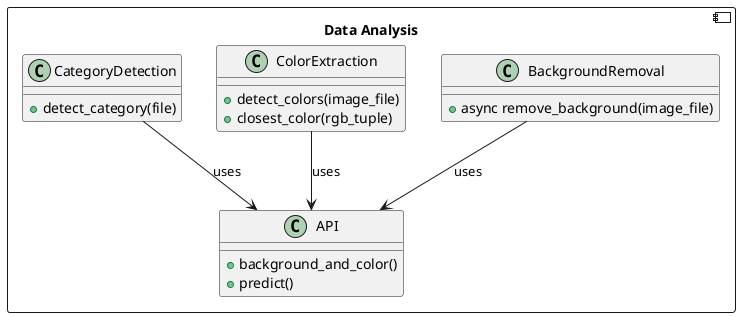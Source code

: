 @startuml

component "Data Analysis" {
    class BackgroundRemoval {
        +async remove_background(image_file)
    }
    class ColorExtraction {
        +detect_colors(image_file)
        +closest_color(rgb_tuple)
    }
    class CategoryDetection {
        +detect_category(file)
    }

    class API {
        +background_and_color()
        +predict()
    }

    BackgroundRemoval --> API: uses
    ColorExtraction --> API: uses
    CategoryDetection --> API: uses
}

@enduml
